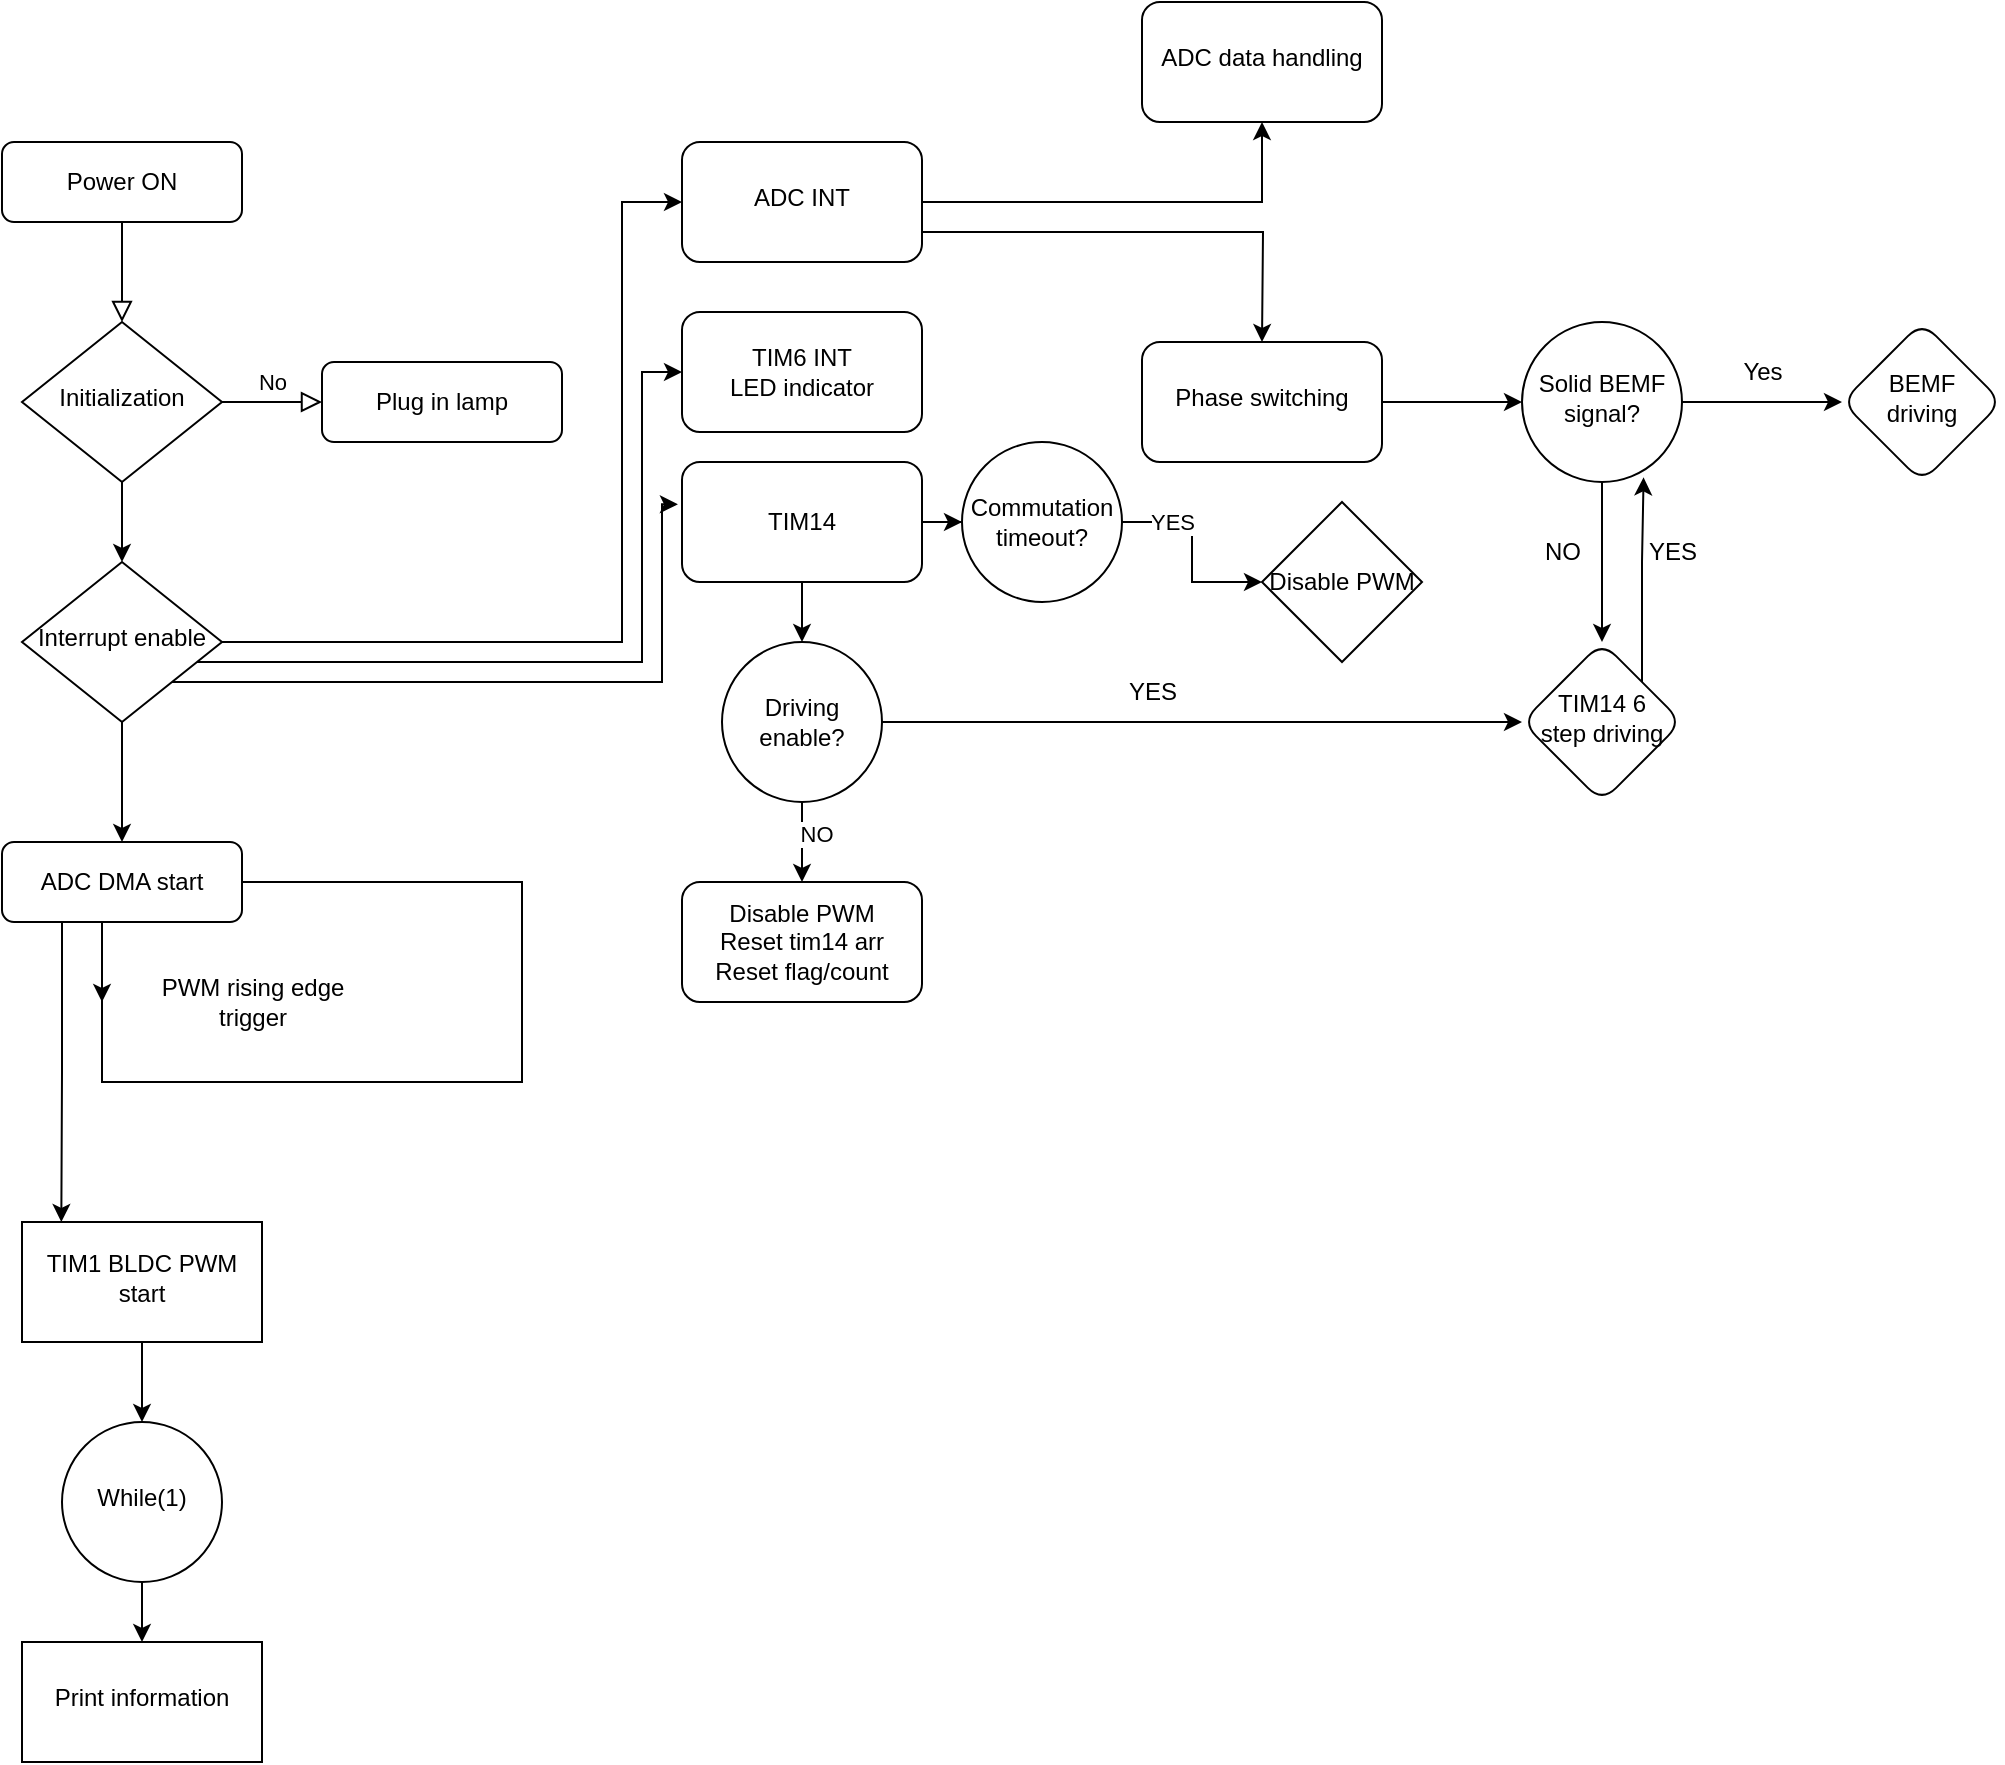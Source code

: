 <mxfile version="21.2.1" type="device">
  <diagram id="C5RBs43oDa-KdzZeNtuy" name="Page-1">
    <mxGraphModel dx="733" dy="545" grid="1" gridSize="10" guides="1" tooltips="1" connect="1" arrows="1" fold="1" page="1" pageScale="1" pageWidth="827" pageHeight="1169" math="0" shadow="0">
      <root>
        <mxCell id="WIyWlLk6GJQsqaUBKTNV-0" />
        <mxCell id="WIyWlLk6GJQsqaUBKTNV-1" parent="WIyWlLk6GJQsqaUBKTNV-0" />
        <mxCell id="WIyWlLk6GJQsqaUBKTNV-2" value="" style="rounded=0;html=1;jettySize=auto;orthogonalLoop=1;fontSize=11;endArrow=block;endFill=0;endSize=8;strokeWidth=1;shadow=0;labelBackgroundColor=none;edgeStyle=orthogonalEdgeStyle;" parent="WIyWlLk6GJQsqaUBKTNV-1" source="WIyWlLk6GJQsqaUBKTNV-3" target="WIyWlLk6GJQsqaUBKTNV-6" edge="1">
          <mxGeometry relative="1" as="geometry" />
        </mxCell>
        <mxCell id="WIyWlLk6GJQsqaUBKTNV-3" value="Power ON" style="rounded=1;whiteSpace=wrap;html=1;fontSize=12;glass=0;strokeWidth=1;shadow=0;" parent="WIyWlLk6GJQsqaUBKTNV-1" vertex="1">
          <mxGeometry x="160" y="80" width="120" height="40" as="geometry" />
        </mxCell>
        <mxCell id="WIyWlLk6GJQsqaUBKTNV-5" value="No" style="edgeStyle=orthogonalEdgeStyle;rounded=0;html=1;jettySize=auto;orthogonalLoop=1;fontSize=11;endArrow=block;endFill=0;endSize=8;strokeWidth=1;shadow=0;labelBackgroundColor=none;" parent="WIyWlLk6GJQsqaUBKTNV-1" source="WIyWlLk6GJQsqaUBKTNV-6" target="WIyWlLk6GJQsqaUBKTNV-7" edge="1">
          <mxGeometry y="10" relative="1" as="geometry">
            <mxPoint as="offset" />
          </mxGeometry>
        </mxCell>
        <mxCell id="T5ucPLIH5fbJ8tG-mPbo-2" style="edgeStyle=orthogonalEdgeStyle;rounded=0;orthogonalLoop=1;jettySize=auto;html=1;exitX=0.5;exitY=1;exitDx=0;exitDy=0;" edge="1" parent="WIyWlLk6GJQsqaUBKTNV-1" source="WIyWlLk6GJQsqaUBKTNV-6" target="WIyWlLk6GJQsqaUBKTNV-10">
          <mxGeometry relative="1" as="geometry" />
        </mxCell>
        <mxCell id="WIyWlLk6GJQsqaUBKTNV-6" value="Initialization" style="rhombus;whiteSpace=wrap;html=1;shadow=0;fontFamily=Helvetica;fontSize=12;align=center;strokeWidth=1;spacing=6;spacingTop=-4;" parent="WIyWlLk6GJQsqaUBKTNV-1" vertex="1">
          <mxGeometry x="170" y="170" width="100" height="80" as="geometry" />
        </mxCell>
        <mxCell id="WIyWlLk6GJQsqaUBKTNV-7" value="Plug in lamp" style="rounded=1;whiteSpace=wrap;html=1;fontSize=12;glass=0;strokeWidth=1;shadow=0;" parent="WIyWlLk6GJQsqaUBKTNV-1" vertex="1">
          <mxGeometry x="320" y="190" width="120" height="40" as="geometry" />
        </mxCell>
        <mxCell id="T5ucPLIH5fbJ8tG-mPbo-3" style="edgeStyle=orthogonalEdgeStyle;rounded=0;orthogonalLoop=1;jettySize=auto;html=1;entryX=0.5;entryY=0;entryDx=0;entryDy=0;" edge="1" parent="WIyWlLk6GJQsqaUBKTNV-1" source="WIyWlLk6GJQsqaUBKTNV-10" target="WIyWlLk6GJQsqaUBKTNV-11">
          <mxGeometry relative="1" as="geometry" />
        </mxCell>
        <mxCell id="T5ucPLIH5fbJ8tG-mPbo-19" value="" style="edgeStyle=orthogonalEdgeStyle;rounded=0;orthogonalLoop=1;jettySize=auto;html=1;" edge="1" parent="WIyWlLk6GJQsqaUBKTNV-1" source="WIyWlLk6GJQsqaUBKTNV-10" target="T5ucPLIH5fbJ8tG-mPbo-18">
          <mxGeometry relative="1" as="geometry">
            <Array as="points">
              <mxPoint x="470" y="330" />
              <mxPoint x="470" y="110" />
            </Array>
          </mxGeometry>
        </mxCell>
        <mxCell id="T5ucPLIH5fbJ8tG-mPbo-43" style="edgeStyle=orthogonalEdgeStyle;rounded=0;orthogonalLoop=1;jettySize=auto;html=1;exitX=1;exitY=1;exitDx=0;exitDy=0;" edge="1" parent="WIyWlLk6GJQsqaUBKTNV-1" source="WIyWlLk6GJQsqaUBKTNV-10" target="T5ucPLIH5fbJ8tG-mPbo-44">
          <mxGeometry relative="1" as="geometry">
            <mxPoint x="560" y="165" as="targetPoint" />
            <Array as="points">
              <mxPoint x="245" y="340" />
              <mxPoint x="480" y="340" />
              <mxPoint x="480" y="195" />
            </Array>
          </mxGeometry>
        </mxCell>
        <mxCell id="T5ucPLIH5fbJ8tG-mPbo-45" style="edgeStyle=orthogonalEdgeStyle;rounded=0;orthogonalLoop=1;jettySize=auto;html=1;exitX=1;exitY=1;exitDx=0;exitDy=0;entryX=-0.017;entryY=0.352;entryDx=0;entryDy=0;entryPerimeter=0;" edge="1" parent="WIyWlLk6GJQsqaUBKTNV-1" source="WIyWlLk6GJQsqaUBKTNV-10" target="T5ucPLIH5fbJ8tG-mPbo-46">
          <mxGeometry relative="1" as="geometry">
            <mxPoint x="490" y="260" as="targetPoint" />
            <Array as="points">
              <mxPoint x="490" y="350" />
              <mxPoint x="490" y="261" />
            </Array>
          </mxGeometry>
        </mxCell>
        <mxCell id="WIyWlLk6GJQsqaUBKTNV-10" value="Interrupt enable" style="rhombus;whiteSpace=wrap;html=1;shadow=0;fontFamily=Helvetica;fontSize=12;align=center;strokeWidth=1;spacing=6;spacingTop=-4;" parent="WIyWlLk6GJQsqaUBKTNV-1" vertex="1">
          <mxGeometry x="170" y="290" width="100" height="80" as="geometry" />
        </mxCell>
        <mxCell id="T5ucPLIH5fbJ8tG-mPbo-4" style="edgeStyle=orthogonalEdgeStyle;rounded=0;orthogonalLoop=1;jettySize=auto;html=1;endArrow=classic;endFill=1;" edge="1" parent="WIyWlLk6GJQsqaUBKTNV-1" source="WIyWlLk6GJQsqaUBKTNV-11">
          <mxGeometry relative="1" as="geometry">
            <mxPoint x="210" y="510" as="targetPoint" />
            <Array as="points">
              <mxPoint x="420" y="450" />
              <mxPoint x="420" y="550" />
              <mxPoint x="210" y="550" />
              <mxPoint x="210" y="467" />
            </Array>
          </mxGeometry>
        </mxCell>
        <mxCell id="T5ucPLIH5fbJ8tG-mPbo-16" style="edgeStyle=orthogonalEdgeStyle;rounded=0;orthogonalLoop=1;jettySize=auto;html=1;exitX=0.25;exitY=1;exitDx=0;exitDy=0;" edge="1" parent="WIyWlLk6GJQsqaUBKTNV-1" source="WIyWlLk6GJQsqaUBKTNV-11">
          <mxGeometry relative="1" as="geometry">
            <mxPoint x="189.667" y="620" as="targetPoint" />
          </mxGeometry>
        </mxCell>
        <mxCell id="WIyWlLk6GJQsqaUBKTNV-11" value="ADC DMA start" style="rounded=1;whiteSpace=wrap;html=1;fontSize=12;glass=0;strokeWidth=1;shadow=0;" parent="WIyWlLk6GJQsqaUBKTNV-1" vertex="1">
          <mxGeometry x="160" y="430" width="120" height="40" as="geometry" />
        </mxCell>
        <mxCell id="T5ucPLIH5fbJ8tG-mPbo-10" value="PWM rising edge&lt;br&gt;trigger" style="text;html=1;align=center;verticalAlign=middle;resizable=0;points=[];autosize=1;strokeColor=none;fillColor=none;" vertex="1" parent="WIyWlLk6GJQsqaUBKTNV-1">
          <mxGeometry x="230" y="490" width="110" height="40" as="geometry" />
        </mxCell>
        <mxCell id="T5ucPLIH5fbJ8tG-mPbo-39" value="" style="edgeStyle=orthogonalEdgeStyle;rounded=0;orthogonalLoop=1;jettySize=auto;html=1;" edge="1" parent="WIyWlLk6GJQsqaUBKTNV-1" source="T5ucPLIH5fbJ8tG-mPbo-17" target="T5ucPLIH5fbJ8tG-mPbo-38">
          <mxGeometry relative="1" as="geometry" />
        </mxCell>
        <mxCell id="T5ucPLIH5fbJ8tG-mPbo-17" value="TIM1 BLDC PWM start" style="whiteSpace=wrap;html=1;shadow=0;strokeWidth=1;spacing=6;spacingTop=-4;" vertex="1" parent="WIyWlLk6GJQsqaUBKTNV-1">
          <mxGeometry x="170" y="620" width="120" height="60" as="geometry" />
        </mxCell>
        <mxCell id="T5ucPLIH5fbJ8tG-mPbo-22" value="" style="edgeStyle=orthogonalEdgeStyle;rounded=0;orthogonalLoop=1;jettySize=auto;html=1;" edge="1" parent="WIyWlLk6GJQsqaUBKTNV-1" source="T5ucPLIH5fbJ8tG-mPbo-18" target="T5ucPLIH5fbJ8tG-mPbo-21">
          <mxGeometry relative="1" as="geometry" />
        </mxCell>
        <mxCell id="T5ucPLIH5fbJ8tG-mPbo-23" style="edgeStyle=orthogonalEdgeStyle;rounded=0;orthogonalLoop=1;jettySize=auto;html=1;exitX=1;exitY=0.75;exitDx=0;exitDy=0;" edge="1" parent="WIyWlLk6GJQsqaUBKTNV-1" source="T5ucPLIH5fbJ8tG-mPbo-18">
          <mxGeometry relative="1" as="geometry">
            <mxPoint x="790" y="180" as="targetPoint" />
          </mxGeometry>
        </mxCell>
        <mxCell id="T5ucPLIH5fbJ8tG-mPbo-18" value="ADC INT" style="rounded=1;whiteSpace=wrap;html=1;shadow=0;strokeWidth=1;spacing=6;spacingTop=-4;" vertex="1" parent="WIyWlLk6GJQsqaUBKTNV-1">
          <mxGeometry x="500" y="80" width="120" height="60" as="geometry" />
        </mxCell>
        <mxCell id="T5ucPLIH5fbJ8tG-mPbo-21" value="ADC data handling" style="whiteSpace=wrap;html=1;rounded=1;shadow=0;strokeWidth=1;spacing=6;spacingTop=-4;" vertex="1" parent="WIyWlLk6GJQsqaUBKTNV-1">
          <mxGeometry x="730" y="10" width="120" height="60" as="geometry" />
        </mxCell>
        <mxCell id="T5ucPLIH5fbJ8tG-mPbo-28" value="" style="edgeStyle=orthogonalEdgeStyle;rounded=0;orthogonalLoop=1;jettySize=auto;html=1;" edge="1" parent="WIyWlLk6GJQsqaUBKTNV-1" source="T5ucPLIH5fbJ8tG-mPbo-25" target="T5ucPLIH5fbJ8tG-mPbo-27">
          <mxGeometry relative="1" as="geometry" />
        </mxCell>
        <mxCell id="T5ucPLIH5fbJ8tG-mPbo-25" value="Phase switching" style="whiteSpace=wrap;html=1;rounded=1;shadow=0;strokeWidth=1;spacing=6;spacingTop=-4;" vertex="1" parent="WIyWlLk6GJQsqaUBKTNV-1">
          <mxGeometry x="730" y="180" width="120" height="60" as="geometry" />
        </mxCell>
        <mxCell id="T5ucPLIH5fbJ8tG-mPbo-30" value="" style="edgeStyle=orthogonalEdgeStyle;rounded=0;orthogonalLoop=1;jettySize=auto;html=1;" edge="1" parent="WIyWlLk6GJQsqaUBKTNV-1" source="T5ucPLIH5fbJ8tG-mPbo-27" target="T5ucPLIH5fbJ8tG-mPbo-29">
          <mxGeometry relative="1" as="geometry" />
        </mxCell>
        <mxCell id="T5ucPLIH5fbJ8tG-mPbo-33" value="" style="edgeStyle=orthogonalEdgeStyle;rounded=0;orthogonalLoop=1;jettySize=auto;html=1;" edge="1" parent="WIyWlLk6GJQsqaUBKTNV-1" source="T5ucPLIH5fbJ8tG-mPbo-27" target="T5ucPLIH5fbJ8tG-mPbo-32">
          <mxGeometry relative="1" as="geometry" />
        </mxCell>
        <mxCell id="T5ucPLIH5fbJ8tG-mPbo-27" value="Solid BEMF signal?" style="ellipse;whiteSpace=wrap;html=1;rounded=1;shadow=0;strokeWidth=1;spacing=6;spacingTop=-4;" vertex="1" parent="WIyWlLk6GJQsqaUBKTNV-1">
          <mxGeometry x="920" y="170" width="80" height="80" as="geometry" />
        </mxCell>
        <mxCell id="T5ucPLIH5fbJ8tG-mPbo-29" value="BEMF driving" style="rhombus;whiteSpace=wrap;html=1;rounded=1;shadow=0;strokeWidth=1;spacing=6;spacingTop=-4;" vertex="1" parent="WIyWlLk6GJQsqaUBKTNV-1">
          <mxGeometry x="1080" y="170" width="80" height="80" as="geometry" />
        </mxCell>
        <mxCell id="T5ucPLIH5fbJ8tG-mPbo-31" value="Yes" style="text;html=1;align=center;verticalAlign=middle;resizable=0;points=[];autosize=1;strokeColor=none;fillColor=none;" vertex="1" parent="WIyWlLk6GJQsqaUBKTNV-1">
          <mxGeometry x="1020" y="180" width="40" height="30" as="geometry" />
        </mxCell>
        <mxCell id="T5ucPLIH5fbJ8tG-mPbo-69" style="edgeStyle=orthogonalEdgeStyle;rounded=0;orthogonalLoop=1;jettySize=auto;html=1;exitX=1;exitY=0;exitDx=0;exitDy=0;entryX=0.76;entryY=0.971;entryDx=0;entryDy=0;entryPerimeter=0;" edge="1" parent="WIyWlLk6GJQsqaUBKTNV-1" source="T5ucPLIH5fbJ8tG-mPbo-32" target="T5ucPLIH5fbJ8tG-mPbo-27">
          <mxGeometry relative="1" as="geometry" />
        </mxCell>
        <mxCell id="T5ucPLIH5fbJ8tG-mPbo-32" value="TIM14 6 step driving" style="rhombus;whiteSpace=wrap;html=1;rounded=1;shadow=0;strokeWidth=1;spacing=6;spacingTop=-4;" vertex="1" parent="WIyWlLk6GJQsqaUBKTNV-1">
          <mxGeometry x="920" y="330" width="80" height="80" as="geometry" />
        </mxCell>
        <mxCell id="T5ucPLIH5fbJ8tG-mPbo-34" value="NO" style="text;html=1;align=center;verticalAlign=middle;resizable=0;points=[];autosize=1;strokeColor=none;fillColor=none;" vertex="1" parent="WIyWlLk6GJQsqaUBKTNV-1">
          <mxGeometry x="920" y="270" width="40" height="30" as="geometry" />
        </mxCell>
        <mxCell id="T5ucPLIH5fbJ8tG-mPbo-41" value="" style="edgeStyle=orthogonalEdgeStyle;rounded=0;orthogonalLoop=1;jettySize=auto;html=1;" edge="1" parent="WIyWlLk6GJQsqaUBKTNV-1" source="T5ucPLIH5fbJ8tG-mPbo-38" target="T5ucPLIH5fbJ8tG-mPbo-40">
          <mxGeometry relative="1" as="geometry" />
        </mxCell>
        <mxCell id="T5ucPLIH5fbJ8tG-mPbo-38" value="While(1)" style="ellipse;whiteSpace=wrap;html=1;shadow=0;strokeWidth=1;spacing=6;spacingTop=-4;" vertex="1" parent="WIyWlLk6GJQsqaUBKTNV-1">
          <mxGeometry x="190" y="720" width="80" height="80" as="geometry" />
        </mxCell>
        <mxCell id="T5ucPLIH5fbJ8tG-mPbo-40" value="Print information" style="whiteSpace=wrap;html=1;shadow=0;strokeWidth=1;spacing=6;spacingTop=-4;" vertex="1" parent="WIyWlLk6GJQsqaUBKTNV-1">
          <mxGeometry x="170" y="830" width="120" height="60" as="geometry" />
        </mxCell>
        <mxCell id="T5ucPLIH5fbJ8tG-mPbo-44" value="TIM6 INT&lt;br&gt;LED indicator" style="rounded=1;whiteSpace=wrap;html=1;" vertex="1" parent="WIyWlLk6GJQsqaUBKTNV-1">
          <mxGeometry x="500" y="165" width="120" height="60" as="geometry" />
        </mxCell>
        <mxCell id="T5ucPLIH5fbJ8tG-mPbo-48" value="" style="edgeStyle=orthogonalEdgeStyle;rounded=0;orthogonalLoop=1;jettySize=auto;html=1;" edge="1" parent="WIyWlLk6GJQsqaUBKTNV-1" source="T5ucPLIH5fbJ8tG-mPbo-46" target="T5ucPLIH5fbJ8tG-mPbo-47">
          <mxGeometry relative="1" as="geometry" />
        </mxCell>
        <mxCell id="T5ucPLIH5fbJ8tG-mPbo-61" value="" style="edgeStyle=orthogonalEdgeStyle;rounded=0;orthogonalLoop=1;jettySize=auto;html=1;" edge="1" parent="WIyWlLk6GJQsqaUBKTNV-1" source="T5ucPLIH5fbJ8tG-mPbo-46" target="T5ucPLIH5fbJ8tG-mPbo-59">
          <mxGeometry relative="1" as="geometry" />
        </mxCell>
        <mxCell id="T5ucPLIH5fbJ8tG-mPbo-46" value="TIM14" style="rounded=1;whiteSpace=wrap;html=1;" vertex="1" parent="WIyWlLk6GJQsqaUBKTNV-1">
          <mxGeometry x="500" y="240" width="120" height="60" as="geometry" />
        </mxCell>
        <mxCell id="T5ucPLIH5fbJ8tG-mPbo-49" style="edgeStyle=orthogonalEdgeStyle;rounded=0;orthogonalLoop=1;jettySize=auto;html=1;entryX=0;entryY=0.5;entryDx=0;entryDy=0;" edge="1" parent="WIyWlLk6GJQsqaUBKTNV-1" source="T5ucPLIH5fbJ8tG-mPbo-47" target="T5ucPLIH5fbJ8tG-mPbo-32">
          <mxGeometry relative="1" as="geometry" />
        </mxCell>
        <mxCell id="T5ucPLIH5fbJ8tG-mPbo-52" value="" style="edgeStyle=orthogonalEdgeStyle;rounded=0;orthogonalLoop=1;jettySize=auto;html=1;" edge="1" parent="WIyWlLk6GJQsqaUBKTNV-1" source="T5ucPLIH5fbJ8tG-mPbo-47" target="T5ucPLIH5fbJ8tG-mPbo-51">
          <mxGeometry relative="1" as="geometry" />
        </mxCell>
        <mxCell id="T5ucPLIH5fbJ8tG-mPbo-53" value="NO" style="edgeLabel;html=1;align=center;verticalAlign=middle;resizable=0;points=[];" vertex="1" connectable="0" parent="T5ucPLIH5fbJ8tG-mPbo-52">
          <mxGeometry x="-0.19" y="7" relative="1" as="geometry">
            <mxPoint as="offset" />
          </mxGeometry>
        </mxCell>
        <mxCell id="T5ucPLIH5fbJ8tG-mPbo-47" value="Driving enable?" style="ellipse;whiteSpace=wrap;html=1;rounded=1;" vertex="1" parent="WIyWlLk6GJQsqaUBKTNV-1">
          <mxGeometry x="520" y="330" width="80" height="80" as="geometry" />
        </mxCell>
        <mxCell id="T5ucPLIH5fbJ8tG-mPbo-50" value="YES" style="text;html=1;align=center;verticalAlign=middle;resizable=0;points=[];autosize=1;strokeColor=none;fillColor=none;" vertex="1" parent="WIyWlLk6GJQsqaUBKTNV-1">
          <mxGeometry x="710" y="340" width="50" height="30" as="geometry" />
        </mxCell>
        <mxCell id="T5ucPLIH5fbJ8tG-mPbo-51" value="Disable PWM&lt;br&gt;Reset tim14 arr&lt;br&gt;Reset flag/count" style="whiteSpace=wrap;html=1;rounded=1;" vertex="1" parent="WIyWlLk6GJQsqaUBKTNV-1">
          <mxGeometry x="500" y="450" width="120" height="60" as="geometry" />
        </mxCell>
        <mxCell id="T5ucPLIH5fbJ8tG-mPbo-64" style="edgeStyle=orthogonalEdgeStyle;rounded=0;orthogonalLoop=1;jettySize=auto;html=1;" edge="1" parent="WIyWlLk6GJQsqaUBKTNV-1" source="T5ucPLIH5fbJ8tG-mPbo-59" target="T5ucPLIH5fbJ8tG-mPbo-65">
          <mxGeometry relative="1" as="geometry">
            <mxPoint x="750" y="270" as="targetPoint" />
          </mxGeometry>
        </mxCell>
        <mxCell id="T5ucPLIH5fbJ8tG-mPbo-66" value="YES" style="edgeLabel;html=1;align=center;verticalAlign=middle;resizable=0;points=[];" vertex="1" connectable="0" parent="T5ucPLIH5fbJ8tG-mPbo-64">
          <mxGeometry x="-0.513" relative="1" as="geometry">
            <mxPoint as="offset" />
          </mxGeometry>
        </mxCell>
        <mxCell id="T5ucPLIH5fbJ8tG-mPbo-59" value="Commutation timeout?" style="ellipse;whiteSpace=wrap;html=1;aspect=fixed;" vertex="1" parent="WIyWlLk6GJQsqaUBKTNV-1">
          <mxGeometry x="640" y="230" width="80" height="80" as="geometry" />
        </mxCell>
        <mxCell id="T5ucPLIH5fbJ8tG-mPbo-65" value="Disable PWM" style="rhombus;whiteSpace=wrap;html=1;" vertex="1" parent="WIyWlLk6GJQsqaUBKTNV-1">
          <mxGeometry x="790" y="260" width="80" height="80" as="geometry" />
        </mxCell>
        <mxCell id="T5ucPLIH5fbJ8tG-mPbo-70" value="YES" style="text;html=1;align=center;verticalAlign=middle;resizable=0;points=[];autosize=1;strokeColor=none;fillColor=none;" vertex="1" parent="WIyWlLk6GJQsqaUBKTNV-1">
          <mxGeometry x="970" y="270" width="50" height="30" as="geometry" />
        </mxCell>
      </root>
    </mxGraphModel>
  </diagram>
</mxfile>
